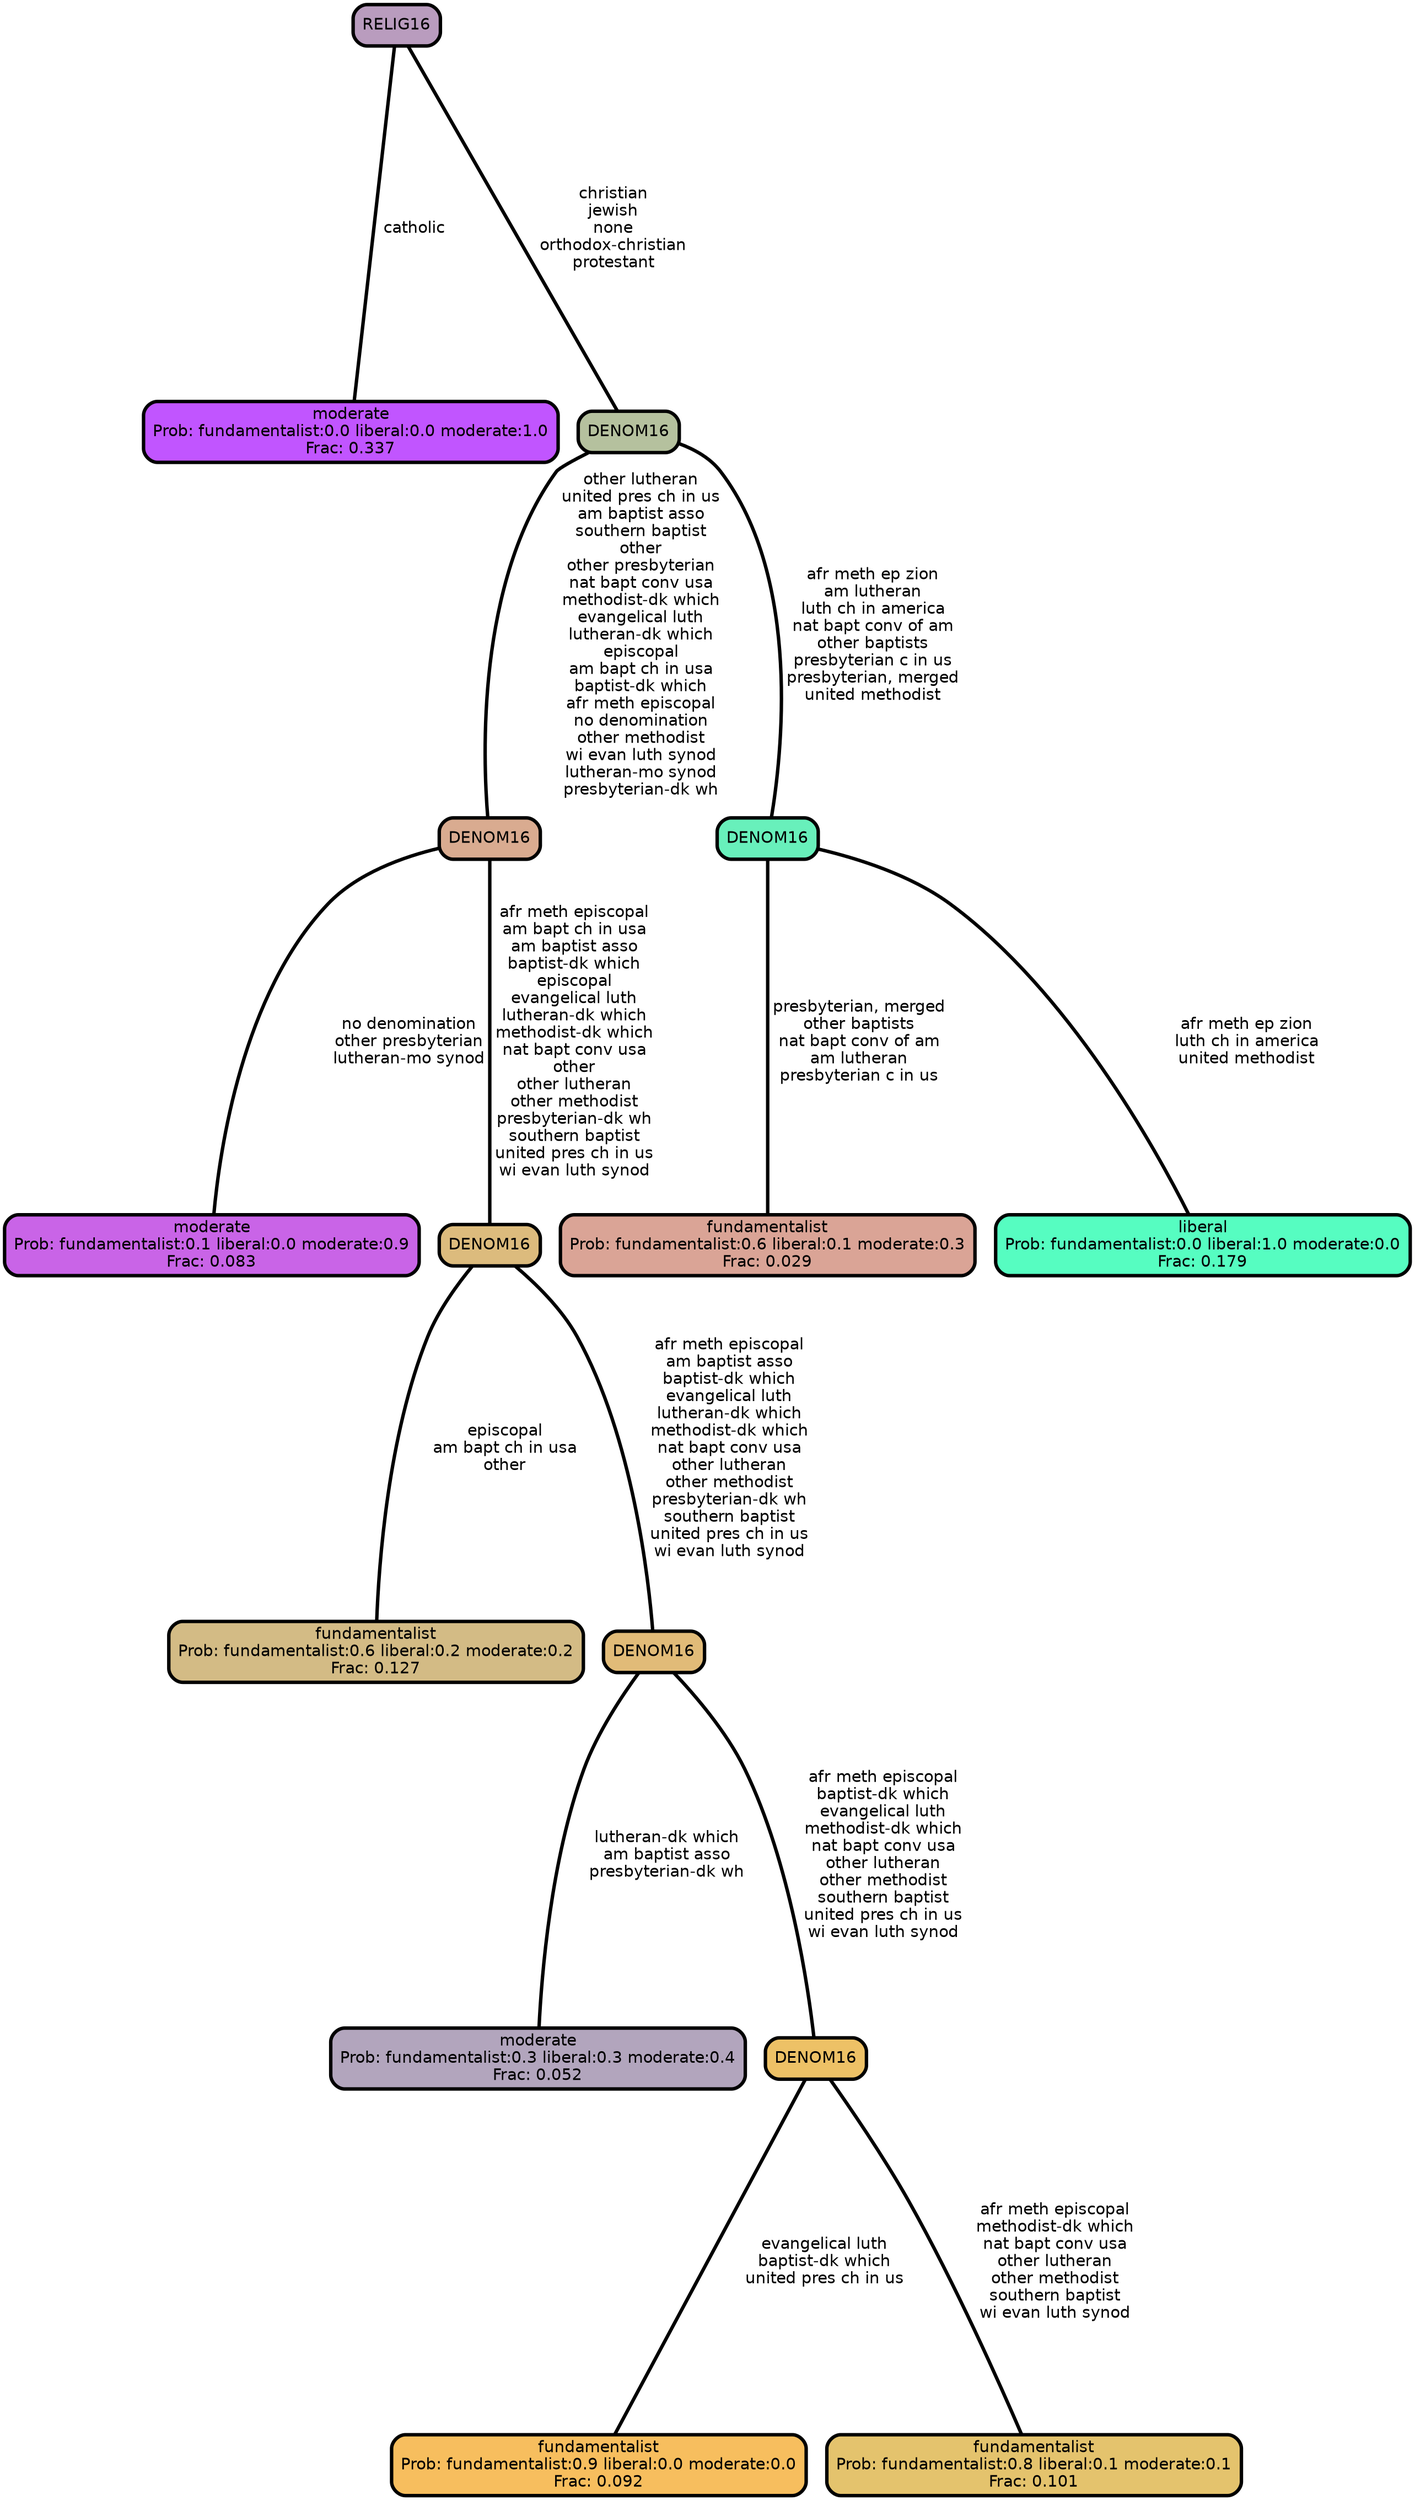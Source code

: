 graph Tree {
node [shape=box, style="filled, rounded",color="black",penwidth="3",fontcolor="black",                 fontname=helvetica] ;
graph [ranksep="0 equally", splines=straight,                 bgcolor=transparent, dpi=200] ;
edge [fontname=helvetica, color=black] ;
0 [label="moderate
Prob: fundamentalist:0.0 liberal:0.0 moderate:1.0
Frac: 0.337", fillcolor="#c155ff"] ;
1 [label="RELIG16", fillcolor="#b99cbe"] ;
2 [label="moderate
Prob: fundamentalist:0.1 liberal:0.0 moderate:0.9
Frac: 0.083", fillcolor="#c964e7"] ;
3 [label="DENOM16", fillcolor="#d9ab90"] ;
4 [label="fundamentalist
Prob: fundamentalist:0.6 liberal:0.2 moderate:0.2
Frac: 0.127", fillcolor="#d3bb85"] ;
5 [label="DENOM16", fillcolor="#dcbb7d"] ;
6 [label="moderate
Prob: fundamentalist:0.3 liberal:0.3 moderate:0.4
Frac: 0.052", fillcolor="#b2a5bd"] ;
7 [label="DENOM16", fillcolor="#e1bb78"] ;
8 [label="fundamentalist
Prob: fundamentalist:0.9 liberal:0.0 moderate:0.0
Frac: 0.092", fillcolor="#f7be5e"] ;
9 [label="DENOM16", fillcolor="#edc166"] ;
10 [label="fundamentalist
Prob: fundamentalist:0.8 liberal:0.1 moderate:0.1
Frac: 0.101", fillcolor="#e4c36d"] ;
11 [label="DENOM16", fillcolor="#b5c19e"] ;
12 [label="fundamentalist
Prob: fundamentalist:0.6 liberal:0.1 moderate:0.3
Frac: 0.029", fillcolor="#daa496"] ;
13 [label="DENOM16", fillcolor="#68f0bb"] ;
14 [label="liberal
Prob: fundamentalist:0.0 liberal:1.0 moderate:0.0
Frac: 0.179", fillcolor="#56fdc1"] ;
1 -- 0 [label=" catholic",penwidth=3] ;
1 -- 11 [label=" christian\n jewish\n none\n orthodox-christian\n protestant",penwidth=3] ;
3 -- 2 [label=" no denomination\n other presbyterian\n lutheran-mo synod",penwidth=3] ;
3 -- 5 [label=" afr meth episcopal\n am bapt ch in usa\n am baptist asso\n baptist-dk which\n episcopal\n evangelical luth\n lutheran-dk which\n methodist-dk which\n nat bapt conv usa\n other\n other lutheran\n other methodist\n presbyterian-dk wh\n southern baptist\n united pres ch in us\n wi evan luth synod",penwidth=3] ;
5 -- 4 [label=" episcopal\n am bapt ch in usa\n other",penwidth=3] ;
5 -- 7 [label=" afr meth episcopal\n am baptist asso\n baptist-dk which\n evangelical luth\n lutheran-dk which\n methodist-dk which\n nat bapt conv usa\n other lutheran\n other methodist\n presbyterian-dk wh\n southern baptist\n united pres ch in us\n wi evan luth synod",penwidth=3] ;
7 -- 6 [label=" lutheran-dk which\n am baptist asso\n presbyterian-dk wh",penwidth=3] ;
7 -- 9 [label=" afr meth episcopal\n baptist-dk which\n evangelical luth\n methodist-dk which\n nat bapt conv usa\n other lutheran\n other methodist\n southern baptist\n united pres ch in us\n wi evan luth synod",penwidth=3] ;
9 -- 8 [label=" evangelical luth\n baptist-dk which\n united pres ch in us",penwidth=3] ;
9 -- 10 [label=" afr meth episcopal\n methodist-dk which\n nat bapt conv usa\n other lutheran\n other methodist\n southern baptist\n wi evan luth synod",penwidth=3] ;
11 -- 3 [label=" other lutheran\n united pres ch in us\n am baptist asso\n southern baptist\n other\n other presbyterian\n nat bapt conv usa\n methodist-dk which\n evangelical luth\n lutheran-dk which\n episcopal\n am bapt ch in usa\n baptist-dk which\n afr meth episcopal\n no denomination\n other methodist\n wi evan luth synod\n lutheran-mo synod\n presbyterian-dk wh",penwidth=3] ;
11 -- 13 [label=" afr meth ep zion\n am lutheran\n luth ch in america\n nat bapt conv of am\n other baptists\n presbyterian c in us\n presbyterian, merged\n united methodist",penwidth=3] ;
13 -- 12 [label=" presbyterian, merged\n other baptists\n nat bapt conv of am\n am lutheran\n presbyterian c in us",penwidth=3] ;
13 -- 14 [label=" afr meth ep zion\n luth ch in america\n united methodist",penwidth=3] ;
{rank = same;}}